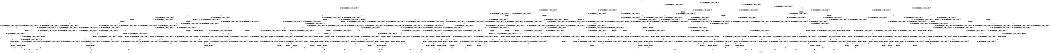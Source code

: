 digraph BCG {
size = "7, 10.5";
center = TRUE;
node [shape = circle];
0 [peripheries = 2];
0 -> 1 [label = "EX !0 !ATOMIC_EXCH_BRANCH (1, +1, TRUE, +0, 3, TRUE) !{0}"];
0 -> 2 [label = "EX !2 !ATOMIC_EXCH_BRANCH (1, +1, TRUE, +1, 1, FALSE) !{0}"];
0 -> 3 [label = "EX !1 !ATOMIC_EXCH_BRANCH (1, +0, TRUE, +0, 1, TRUE) !{0}"];
0 -> 4 [label = "EX !0 !ATOMIC_EXCH_BRANCH (1, +1, TRUE, +0, 3, TRUE) !{0}"];
1 -> 5 [label = "EX !2 !ATOMIC_EXCH_BRANCH (1, +1, TRUE, +1, 1, TRUE) !{0}"];
1 -> 6 [label = "EX !1 !ATOMIC_EXCH_BRANCH (1, +0, TRUE, +0, 1, FALSE) !{0}"];
1 -> 7 [label = "TERMINATE !0"];
2 -> 8 [label = "EX !0 !ATOMIC_EXCH_BRANCH (1, +1, TRUE, +0, 3, FALSE) !{0}"];
2 -> 9 [label = "EX !1 !ATOMIC_EXCH_BRANCH (1, +0, TRUE, +0, 1, FALSE) !{0}"];
2 -> 10 [label = "TERMINATE !2"];
2 -> 11 [label = "EX !0 !ATOMIC_EXCH_BRANCH (1, +1, TRUE, +0, 3, FALSE) !{0}"];
3 -> 3 [label = "EX !1 !ATOMIC_EXCH_BRANCH (1, +0, TRUE, +0, 1, TRUE) !{0}"];
3 -> 12 [label = "EX !0 !ATOMIC_EXCH_BRANCH (1, +1, TRUE, +0, 3, TRUE) !{0}"];
3 -> 13 [label = "EX !2 !ATOMIC_EXCH_BRANCH (1, +1, TRUE, +1, 1, FALSE) !{0}"];
3 -> 14 [label = "EX !0 !ATOMIC_EXCH_BRANCH (1, +1, TRUE, +0, 3, TRUE) !{0}"];
4 -> 15 [label = "EX !2 !ATOMIC_EXCH_BRANCH (1, +1, TRUE, +1, 1, TRUE) !{0}"];
4 -> 16 [label = "EX !1 !ATOMIC_EXCH_BRANCH (1, +0, TRUE, +0, 1, FALSE) !{0}"];
4 -> 17 [label = "TERMINATE !0"];
5 -> 5 [label = "EX !2 !ATOMIC_EXCH_BRANCH (1, +1, TRUE, +1, 1, TRUE) !{0}"];
5 -> 18 [label = "EX !1 !ATOMIC_EXCH_BRANCH (1, +0, TRUE, +0, 1, FALSE) !{0}"];
5 -> 19 [label = "TERMINATE !0"];
6 -> 20 [label = "EX !2 !ATOMIC_EXCH_BRANCH (1, +1, TRUE, +1, 1, FALSE) !{0}"];
6 -> 21 [label = "TERMINATE !0"];
6 -> 22 [label = "TERMINATE !1"];
7 -> 23 [label = "EX !2 !ATOMIC_EXCH_BRANCH (1, +1, TRUE, +1, 1, TRUE) !{1}"];
7 -> 24 [label = "EX !1 !ATOMIC_EXCH_BRANCH (1, +0, TRUE, +0, 1, FALSE) !{1}"];
7 -> 25 [label = "EX !1 !ATOMIC_EXCH_BRANCH (1, +0, TRUE, +0, 1, FALSE) !{1}"];
8 -> 26 [label = "EX !0 !ATOMIC_EXCH_BRANCH (1, +0, TRUE, +1, 1, TRUE) !{0}"];
8 -> 27 [label = "EX !1 !ATOMIC_EXCH_BRANCH (1, +0, TRUE, +0, 1, FALSE) !{0}"];
8 -> 28 [label = "TERMINATE !2"];
8 -> 29 [label = "EX !0 !ATOMIC_EXCH_BRANCH (1, +0, TRUE, +1, 1, TRUE) !{0}"];
9 -> 20 [label = "EX !0 !ATOMIC_EXCH_BRANCH (1, +1, TRUE, +0, 3, TRUE) !{0}"];
9 -> 30 [label = "TERMINATE !2"];
9 -> 31 [label = "TERMINATE !1"];
9 -> 32 [label = "EX !0 !ATOMIC_EXCH_BRANCH (1, +1, TRUE, +0, 3, TRUE) !{0}"];
10 -> 33 [label = "EX !0 !ATOMIC_EXCH_BRANCH (1, +1, TRUE, +0, 3, FALSE) !{0}"];
10 -> 34 [label = "EX !1 !ATOMIC_EXCH_BRANCH (1, +0, TRUE, +0, 1, FALSE) !{0}"];
10 -> 35 [label = "EX !0 !ATOMIC_EXCH_BRANCH (1, +1, TRUE, +0, 3, FALSE) !{0}"];
11 -> 36 [label = "EX !1 !ATOMIC_EXCH_BRANCH (1, +0, TRUE, +0, 1, FALSE) !{0}"];
11 -> 37 [label = "TERMINATE !2"];
11 -> 29 [label = "EX !0 !ATOMIC_EXCH_BRANCH (1, +0, TRUE, +1, 1, TRUE) !{0}"];
12 -> 6 [label = "EX !1 !ATOMIC_EXCH_BRANCH (1, +0, TRUE, +0, 1, FALSE) !{0}"];
12 -> 38 [label = "EX !2 !ATOMIC_EXCH_BRANCH (1, +1, TRUE, +1, 1, TRUE) !{0}"];
12 -> 39 [label = "TERMINATE !0"];
13 -> 9 [label = "EX !1 !ATOMIC_EXCH_BRANCH (1, +0, TRUE, +0, 1, FALSE) !{0}"];
13 -> 40 [label = "EX !0 !ATOMIC_EXCH_BRANCH (1, +1, TRUE, +0, 3, FALSE) !{0}"];
13 -> 41 [label = "TERMINATE !2"];
13 -> 42 [label = "EX !0 !ATOMIC_EXCH_BRANCH (1, +1, TRUE, +0, 3, FALSE) !{0}"];
14 -> 16 [label = "EX !1 !ATOMIC_EXCH_BRANCH (1, +0, TRUE, +0, 1, FALSE) !{0}"];
14 -> 43 [label = "EX !2 !ATOMIC_EXCH_BRANCH (1, +1, TRUE, +1, 1, TRUE) !{0}"];
14 -> 44 [label = "TERMINATE !0"];
15 -> 15 [label = "EX !2 !ATOMIC_EXCH_BRANCH (1, +1, TRUE, +1, 1, TRUE) !{0}"];
15 -> 45 [label = "EX !1 !ATOMIC_EXCH_BRANCH (1, +0, TRUE, +0, 1, FALSE) !{0}"];
15 -> 46 [label = "TERMINATE !0"];
16 -> 32 [label = "EX !2 !ATOMIC_EXCH_BRANCH (1, +1, TRUE, +1, 1, FALSE) !{0}"];
16 -> 47 [label = "TERMINATE !0"];
16 -> 48 [label = "TERMINATE !1"];
17 -> 49 [label = "EX !2 !ATOMIC_EXCH_BRANCH (1, +1, TRUE, +1, 1, TRUE) !{1}"];
17 -> 50 [label = "EX !1 !ATOMIC_EXCH_BRANCH (1, +0, TRUE, +0, 1, FALSE) !{1}"];
18 -> 20 [label = "EX !2 !ATOMIC_EXCH_BRANCH (1, +1, TRUE, +1, 1, FALSE) !{0}"];
18 -> 51 [label = "TERMINATE !0"];
18 -> 52 [label = "TERMINATE !1"];
19 -> 23 [label = "EX !2 !ATOMIC_EXCH_BRANCH (1, +1, TRUE, +1, 1, TRUE) !{1}"];
19 -> 53 [label = "EX !1 !ATOMIC_EXCH_BRANCH (1, +0, TRUE, +0, 1, FALSE) !{1}"];
19 -> 54 [label = "EX !1 !ATOMIC_EXCH_BRANCH (1, +0, TRUE, +0, 1, FALSE) !{1}"];
20 -> 55 [label = "TERMINATE !0"];
20 -> 56 [label = "TERMINATE !2"];
20 -> 57 [label = "TERMINATE !1"];
21 -> 58 [label = "EX !2 !ATOMIC_EXCH_BRANCH (1, +1, TRUE, +1, 1, FALSE) !{1}"];
21 -> 59 [label = "TERMINATE !1"];
22 -> 60 [label = "EX !2 !ATOMIC_EXCH_BRANCH (1, +1, TRUE, +1, 1, FALSE) !{0}"];
22 -> 61 [label = "TERMINATE !0"];
23 -> 23 [label = "EX !2 !ATOMIC_EXCH_BRANCH (1, +1, TRUE, +1, 1, TRUE) !{1}"];
23 -> 53 [label = "EX !1 !ATOMIC_EXCH_BRANCH (1, +0, TRUE, +0, 1, FALSE) !{1}"];
23 -> 54 [label = "EX !1 !ATOMIC_EXCH_BRANCH (1, +0, TRUE, +0, 1, FALSE) !{1}"];
24 -> 58 [label = "EX !2 !ATOMIC_EXCH_BRANCH (1, +1, TRUE, +1, 1, FALSE) !{1}"];
24 -> 59 [label = "TERMINATE !1"];
25 -> 62 [label = "EX !2 !ATOMIC_EXCH_BRANCH (1, +1, TRUE, +1, 1, FALSE) !{1}"];
25 -> 63 [label = "TERMINATE !1"];
26 -> 64 [label = "EX !0 !ATOMIC_EXCH_BRANCH (1, +1, TRUE, +0, 3, TRUE) !{0}"];
26 -> 65 [label = "EX !1 !ATOMIC_EXCH_BRANCH (1, +0, TRUE, +0, 1, TRUE) !{0}"];
26 -> 66 [label = "TERMINATE !2"];
26 -> 67 [label = "EX !0 !ATOMIC_EXCH_BRANCH (1, +1, TRUE, +0, 3, TRUE) !{0}"];
27 -> 68 [label = "EX !0 !ATOMIC_EXCH_BRANCH (1, +0, TRUE, +1, 1, FALSE) !{0}"];
27 -> 69 [label = "TERMINATE !2"];
27 -> 70 [label = "TERMINATE !1"];
27 -> 71 [label = "EX !0 !ATOMIC_EXCH_BRANCH (1, +0, TRUE, +1, 1, FALSE) !{0}"];
28 -> 72 [label = "EX !0 !ATOMIC_EXCH_BRANCH (1, +0, TRUE, +1, 1, TRUE) !{0}"];
28 -> 73 [label = "EX !1 !ATOMIC_EXCH_BRANCH (1, +0, TRUE, +0, 1, FALSE) !{0}"];
28 -> 74 [label = "EX !0 !ATOMIC_EXCH_BRANCH (1, +0, TRUE, +1, 1, TRUE) !{0}"];
29 -> 75 [label = "EX !1 !ATOMIC_EXCH_BRANCH (1, +0, TRUE, +0, 1, TRUE) !{0}"];
29 -> 76 [label = "TERMINATE !2"];
29 -> 67 [label = "EX !0 !ATOMIC_EXCH_BRANCH (1, +1, TRUE, +0, 3, TRUE) !{0}"];
30 -> 77 [label = "EX !0 !ATOMIC_EXCH_BRANCH (1, +1, TRUE, +0, 3, TRUE) !{0}"];
30 -> 78 [label = "TERMINATE !1"];
30 -> 79 [label = "EX !0 !ATOMIC_EXCH_BRANCH (1, +1, TRUE, +0, 3, TRUE) !{0}"];
31 -> 60 [label = "EX !0 !ATOMIC_EXCH_BRANCH (1, +1, TRUE, +0, 3, TRUE) !{0}"];
31 -> 80 [label = "TERMINATE !2"];
31 -> 81 [label = "EX !0 !ATOMIC_EXCH_BRANCH (1, +1, TRUE, +0, 3, TRUE) !{0}"];
32 -> 82 [label = "TERMINATE !0"];
32 -> 83 [label = "TERMINATE !2"];
32 -> 84 [label = "TERMINATE !1"];
33 -> 72 [label = "EX !0 !ATOMIC_EXCH_BRANCH (1, +0, TRUE, +1, 1, TRUE) !{0}"];
33 -> 73 [label = "EX !1 !ATOMIC_EXCH_BRANCH (1, +0, TRUE, +0, 1, FALSE) !{0}"];
33 -> 74 [label = "EX !0 !ATOMIC_EXCH_BRANCH (1, +0, TRUE, +1, 1, TRUE) !{0}"];
34 -> 77 [label = "EX !0 !ATOMIC_EXCH_BRANCH (1, +1, TRUE, +0, 3, TRUE) !{0}"];
34 -> 78 [label = "TERMINATE !1"];
34 -> 79 [label = "EX !0 !ATOMIC_EXCH_BRANCH (1, +1, TRUE, +0, 3, TRUE) !{0}"];
35 -> 85 [label = "EX !1 !ATOMIC_EXCH_BRANCH (1, +0, TRUE, +0, 1, FALSE) !{0}"];
35 -> 74 [label = "EX !0 !ATOMIC_EXCH_BRANCH (1, +0, TRUE, +1, 1, TRUE) !{0}"];
36 -> 86 [label = "TERMINATE !2"];
36 -> 87 [label = "TERMINATE !1"];
36 -> 71 [label = "EX !0 !ATOMIC_EXCH_BRANCH (1, +0, TRUE, +1, 1, FALSE) !{0}"];
37 -> 85 [label = "EX !1 !ATOMIC_EXCH_BRANCH (1, +0, TRUE, +0, 1, FALSE) !{0}"];
37 -> 74 [label = "EX !0 !ATOMIC_EXCH_BRANCH (1, +0, TRUE, +1, 1, TRUE) !{0}"];
38 -> 18 [label = "EX !1 !ATOMIC_EXCH_BRANCH (1, +0, TRUE, +0, 1, FALSE) !{0}"];
38 -> 38 [label = "EX !2 !ATOMIC_EXCH_BRANCH (1, +1, TRUE, +1, 1, TRUE) !{0}"];
38 -> 88 [label = "TERMINATE !0"];
39 -> 24 [label = "EX !1 !ATOMIC_EXCH_BRANCH (1, +0, TRUE, +0, 1, FALSE) !{1}"];
39 -> 89 [label = "EX !2 !ATOMIC_EXCH_BRANCH (1, +1, TRUE, +1, 1, TRUE) !{1}"];
39 -> 25 [label = "EX !1 !ATOMIC_EXCH_BRANCH (1, +0, TRUE, +0, 1, FALSE) !{1}"];
40 -> 90 [label = "EX !0 !ATOMIC_EXCH_BRANCH (1, +0, TRUE, +1, 1, TRUE) !{0}"];
40 -> 27 [label = "EX !1 !ATOMIC_EXCH_BRANCH (1, +0, TRUE, +0, 1, FALSE) !{0}"];
40 -> 91 [label = "TERMINATE !2"];
40 -> 92 [label = "EX !0 !ATOMIC_EXCH_BRANCH (1, +0, TRUE, +1, 1, TRUE) !{0}"];
41 -> 34 [label = "EX !1 !ATOMIC_EXCH_BRANCH (1, +0, TRUE, +0, 1, FALSE) !{0}"];
41 -> 93 [label = "EX !0 !ATOMIC_EXCH_BRANCH (1, +1, TRUE, +0, 3, FALSE) !{0}"];
41 -> 94 [label = "EX !0 !ATOMIC_EXCH_BRANCH (1, +1, TRUE, +0, 3, FALSE) !{0}"];
42 -> 36 [label = "EX !1 !ATOMIC_EXCH_BRANCH (1, +0, TRUE, +0, 1, FALSE) !{0}"];
42 -> 95 [label = "TERMINATE !2"];
42 -> 92 [label = "EX !0 !ATOMIC_EXCH_BRANCH (1, +0, TRUE, +1, 1, TRUE) !{0}"];
43 -> 45 [label = "EX !1 !ATOMIC_EXCH_BRANCH (1, +0, TRUE, +0, 1, FALSE) !{0}"];
43 -> 43 [label = "EX !2 !ATOMIC_EXCH_BRANCH (1, +1, TRUE, +1, 1, TRUE) !{0}"];
43 -> 96 [label = "TERMINATE !0"];
44 -> 50 [label = "EX !1 !ATOMIC_EXCH_BRANCH (1, +0, TRUE, +0, 1, FALSE) !{1}"];
44 -> 97 [label = "EX !2 !ATOMIC_EXCH_BRANCH (1, +1, TRUE, +1, 1, TRUE) !{1}"];
45 -> 32 [label = "EX !2 !ATOMIC_EXCH_BRANCH (1, +1, TRUE, +1, 1, FALSE) !{0}"];
45 -> 98 [label = "TERMINATE !0"];
45 -> 99 [label = "TERMINATE !1"];
46 -> 49 [label = "EX !2 !ATOMIC_EXCH_BRANCH (1, +1, TRUE, +1, 1, TRUE) !{1}"];
46 -> 100 [label = "EX !1 !ATOMIC_EXCH_BRANCH (1, +0, TRUE, +0, 1, FALSE) !{1}"];
47 -> 101 [label = "EX !2 !ATOMIC_EXCH_BRANCH (1, +1, TRUE, +1, 1, FALSE) !{1}"];
47 -> 102 [label = "TERMINATE !1"];
48 -> 81 [label = "EX !2 !ATOMIC_EXCH_BRANCH (1, +1, TRUE, +1, 1, FALSE) !{0}"];
48 -> 103 [label = "TERMINATE !0"];
49 -> 49 [label = "EX !2 !ATOMIC_EXCH_BRANCH (1, +1, TRUE, +1, 1, TRUE) !{1}"];
49 -> 100 [label = "EX !1 !ATOMIC_EXCH_BRANCH (1, +0, TRUE, +0, 1, FALSE) !{1}"];
50 -> 101 [label = "EX !2 !ATOMIC_EXCH_BRANCH (1, +1, TRUE, +1, 1, FALSE) !{1}"];
50 -> 102 [label = "TERMINATE !1"];
51 -> 58 [label = "EX !2 !ATOMIC_EXCH_BRANCH (1, +1, TRUE, +1, 1, FALSE) !{1}"];
51 -> 104 [label = "TERMINATE !1"];
52 -> 60 [label = "EX !2 !ATOMIC_EXCH_BRANCH (1, +1, TRUE, +1, 1, FALSE) !{0}"];
52 -> 105 [label = "TERMINATE !0"];
53 -> 58 [label = "EX !2 !ATOMIC_EXCH_BRANCH (1, +1, TRUE, +1, 1, FALSE) !{1}"];
53 -> 104 [label = "TERMINATE !1"];
54 -> 62 [label = "EX !2 !ATOMIC_EXCH_BRANCH (1, +1, TRUE, +1, 1, FALSE) !{1}"];
54 -> 106 [label = "TERMINATE !1"];
55 -> 107 [label = "TERMINATE !2"];
55 -> 108 [label = "TERMINATE !1"];
56 -> 109 [label = "TERMINATE !0"];
56 -> 110 [label = "TERMINATE !1"];
57 -> 111 [label = "TERMINATE !0"];
57 -> 112 [label = "TERMINATE !2"];
58 -> 107 [label = "TERMINATE !2"];
58 -> 108 [label = "TERMINATE !1"];
59 -> 113 [label = "EX !2 !ATOMIC_EXCH_BRANCH (1, +1, TRUE, +1, 1, FALSE) !{2}"];
59 -> 114 [label = "EX !2 !ATOMIC_EXCH_BRANCH (1, +1, TRUE, +1, 1, FALSE) !{2}"];
60 -> 111 [label = "TERMINATE !0"];
60 -> 112 [label = "TERMINATE !2"];
61 -> 113 [label = "EX !2 !ATOMIC_EXCH_BRANCH (1, +1, TRUE, +1, 1, FALSE) !{2}"];
61 -> 114 [label = "EX !2 !ATOMIC_EXCH_BRANCH (1, +1, TRUE, +1, 1, FALSE) !{2}"];
62 -> 115 [label = "TERMINATE !2"];
62 -> 116 [label = "TERMINATE !1"];
63 -> 117 [label = "EX !2 !ATOMIC_EXCH_BRANCH (1, +1, TRUE, +1, 1, FALSE) !{2}"];
64 -> 118 [label = "EX !1 !ATOMIC_EXCH_BRANCH (1, +0, TRUE, +0, 1, FALSE) !{0}"];
64 -> 119 [label = "TERMINATE !0"];
64 -> 120 [label = "TERMINATE !2"];
65 -> 121 [label = "EX !0 !ATOMIC_EXCH_BRANCH (1, +1, TRUE, +0, 3, TRUE) !{0}"];
65 -> 65 [label = "EX !1 !ATOMIC_EXCH_BRANCH (1, +0, TRUE, +0, 1, TRUE) !{0}"];
65 -> 122 [label = "TERMINATE !2"];
65 -> 123 [label = "EX !0 !ATOMIC_EXCH_BRANCH (1, +1, TRUE, +0, 3, TRUE) !{0}"];
66 -> 124 [label = "EX !0 !ATOMIC_EXCH_BRANCH (1, +1, TRUE, +0, 3, TRUE) !{0}"];
66 -> 125 [label = "EX !1 !ATOMIC_EXCH_BRANCH (1, +0, TRUE, +0, 1, TRUE) !{0}"];
66 -> 126 [label = "EX !0 !ATOMIC_EXCH_BRANCH (1, +1, TRUE, +0, 3, TRUE) !{0}"];
67 -> 127 [label = "EX !1 !ATOMIC_EXCH_BRANCH (1, +0, TRUE, +0, 1, FALSE) !{0}"];
67 -> 128 [label = "TERMINATE !0"];
67 -> 129 [label = "TERMINATE !2"];
68 -> 130 [label = "TERMINATE !0"];
68 -> 131 [label = "TERMINATE !2"];
68 -> 132 [label = "TERMINATE !1"];
69 -> 133 [label = "EX !0 !ATOMIC_EXCH_BRANCH (1, +0, TRUE, +1, 1, FALSE) !{0}"];
69 -> 134 [label = "TERMINATE !1"];
69 -> 135 [label = "EX !0 !ATOMIC_EXCH_BRANCH (1, +0, TRUE, +1, 1, FALSE) !{0}"];
70 -> 136 [label = "EX !0 !ATOMIC_EXCH_BRANCH (1, +0, TRUE, +1, 1, FALSE) !{0}"];
70 -> 137 [label = "TERMINATE !2"];
70 -> 138 [label = "EX !0 !ATOMIC_EXCH_BRANCH (1, +0, TRUE, +1, 1, FALSE) !{0}"];
71 -> 139 [label = "TERMINATE !0"];
71 -> 140 [label = "TERMINATE !2"];
71 -> 141 [label = "TERMINATE !1"];
72 -> 124 [label = "EX !0 !ATOMIC_EXCH_BRANCH (1, +1, TRUE, +0, 3, TRUE) !{0}"];
72 -> 125 [label = "EX !1 !ATOMIC_EXCH_BRANCH (1, +0, TRUE, +0, 1, TRUE) !{0}"];
72 -> 126 [label = "EX !0 !ATOMIC_EXCH_BRANCH (1, +1, TRUE, +0, 3, TRUE) !{0}"];
73 -> 133 [label = "EX !0 !ATOMIC_EXCH_BRANCH (1, +0, TRUE, +1, 1, FALSE) !{0}"];
73 -> 134 [label = "TERMINATE !1"];
73 -> 135 [label = "EX !0 !ATOMIC_EXCH_BRANCH (1, +0, TRUE, +1, 1, FALSE) !{0}"];
74 -> 142 [label = "EX !1 !ATOMIC_EXCH_BRANCH (1, +0, TRUE, +0, 1, TRUE) !{0}"];
74 -> 126 [label = "EX !0 !ATOMIC_EXCH_BRANCH (1, +1, TRUE, +0, 3, TRUE) !{0}"];
75 -> 75 [label = "EX !1 !ATOMIC_EXCH_BRANCH (1, +0, TRUE, +0, 1, TRUE) !{0}"];
75 -> 143 [label = "TERMINATE !2"];
75 -> 123 [label = "EX !0 !ATOMIC_EXCH_BRANCH (1, +1, TRUE, +0, 3, TRUE) !{0}"];
76 -> 142 [label = "EX !1 !ATOMIC_EXCH_BRANCH (1, +0, TRUE, +0, 1, TRUE) !{0}"];
76 -> 126 [label = "EX !0 !ATOMIC_EXCH_BRANCH (1, +1, TRUE, +0, 3, TRUE) !{0}"];
77 -> 109 [label = "TERMINATE !0"];
77 -> 110 [label = "TERMINATE !1"];
78 -> 144 [label = "EX !0 !ATOMIC_EXCH_BRANCH (1, +1, TRUE, +0, 3, TRUE) !{0}"];
78 -> 145 [label = "EX !0 !ATOMIC_EXCH_BRANCH (1, +1, TRUE, +0, 3, TRUE) !{0}"];
79 -> 146 [label = "TERMINATE !0"];
79 -> 147 [label = "TERMINATE !1"];
80 -> 144 [label = "EX !0 !ATOMIC_EXCH_BRANCH (1, +1, TRUE, +0, 3, TRUE) !{0}"];
80 -> 145 [label = "EX !0 !ATOMIC_EXCH_BRANCH (1, +1, TRUE, +0, 3, TRUE) !{0}"];
81 -> 148 [label = "TERMINATE !0"];
81 -> 149 [label = "TERMINATE !2"];
82 -> 150 [label = "TERMINATE !2"];
82 -> 151 [label = "TERMINATE !1"];
83 -> 146 [label = "TERMINATE !0"];
83 -> 147 [label = "TERMINATE !1"];
84 -> 148 [label = "TERMINATE !0"];
84 -> 149 [label = "TERMINATE !2"];
85 -> 152 [label = "TERMINATE !1"];
85 -> 135 [label = "EX !0 !ATOMIC_EXCH_BRANCH (1, +0, TRUE, +1, 1, FALSE) !{0}"];
86 -> 152 [label = "TERMINATE !1"];
86 -> 135 [label = "EX !0 !ATOMIC_EXCH_BRANCH (1, +0, TRUE, +1, 1, FALSE) !{0}"];
87 -> 153 [label = "TERMINATE !2"];
87 -> 138 [label = "EX !0 !ATOMIC_EXCH_BRANCH (1, +0, TRUE, +1, 1, FALSE) !{0}"];
88 -> 53 [label = "EX !1 !ATOMIC_EXCH_BRANCH (1, +0, TRUE, +0, 1, FALSE) !{1}"];
88 -> 89 [label = "EX !2 !ATOMIC_EXCH_BRANCH (1, +1, TRUE, +1, 1, TRUE) !{1}"];
88 -> 54 [label = "EX !1 !ATOMIC_EXCH_BRANCH (1, +0, TRUE, +0, 1, FALSE) !{1}"];
89 -> 53 [label = "EX !1 !ATOMIC_EXCH_BRANCH (1, +0, TRUE, +0, 1, FALSE) !{1}"];
89 -> 89 [label = "EX !2 !ATOMIC_EXCH_BRANCH (1, +1, TRUE, +1, 1, TRUE) !{1}"];
89 -> 54 [label = "EX !1 !ATOMIC_EXCH_BRANCH (1, +0, TRUE, +0, 1, FALSE) !{1}"];
90 -> 121 [label = "EX !0 !ATOMIC_EXCH_BRANCH (1, +1, TRUE, +0, 3, TRUE) !{0}"];
90 -> 65 [label = "EX !1 !ATOMIC_EXCH_BRANCH (1, +0, TRUE, +0, 1, TRUE) !{0}"];
90 -> 122 [label = "TERMINATE !2"];
90 -> 123 [label = "EX !0 !ATOMIC_EXCH_BRANCH (1, +1, TRUE, +0, 3, TRUE) !{0}"];
91 -> 154 [label = "EX !0 !ATOMIC_EXCH_BRANCH (1, +0, TRUE, +1, 1, TRUE) !{0}"];
91 -> 73 [label = "EX !1 !ATOMIC_EXCH_BRANCH (1, +0, TRUE, +0, 1, FALSE) !{0}"];
91 -> 155 [label = "EX !0 !ATOMIC_EXCH_BRANCH (1, +0, TRUE, +1, 1, TRUE) !{0}"];
92 -> 75 [label = "EX !1 !ATOMIC_EXCH_BRANCH (1, +0, TRUE, +0, 1, TRUE) !{0}"];
92 -> 143 [label = "TERMINATE !2"];
92 -> 123 [label = "EX !0 !ATOMIC_EXCH_BRANCH (1, +1, TRUE, +0, 3, TRUE) !{0}"];
93 -> 154 [label = "EX !0 !ATOMIC_EXCH_BRANCH (1, +0, TRUE, +1, 1, TRUE) !{0}"];
93 -> 73 [label = "EX !1 !ATOMIC_EXCH_BRANCH (1, +0, TRUE, +0, 1, FALSE) !{0}"];
93 -> 155 [label = "EX !0 !ATOMIC_EXCH_BRANCH (1, +0, TRUE, +1, 1, TRUE) !{0}"];
94 -> 85 [label = "EX !1 !ATOMIC_EXCH_BRANCH (1, +0, TRUE, +0, 1, FALSE) !{0}"];
94 -> 155 [label = "EX !0 !ATOMIC_EXCH_BRANCH (1, +0, TRUE, +1, 1, TRUE) !{0}"];
95 -> 85 [label = "EX !1 !ATOMIC_EXCH_BRANCH (1, +0, TRUE, +0, 1, FALSE) !{0}"];
95 -> 155 [label = "EX !0 !ATOMIC_EXCH_BRANCH (1, +0, TRUE, +1, 1, TRUE) !{0}"];
96 -> 100 [label = "EX !1 !ATOMIC_EXCH_BRANCH (1, +0, TRUE, +0, 1, FALSE) !{1}"];
96 -> 97 [label = "EX !2 !ATOMIC_EXCH_BRANCH (1, +1, TRUE, +1, 1, TRUE) !{1}"];
97 -> 100 [label = "EX !1 !ATOMIC_EXCH_BRANCH (1, +0, TRUE, +0, 1, FALSE) !{1}"];
97 -> 97 [label = "EX !2 !ATOMIC_EXCH_BRANCH (1, +1, TRUE, +1, 1, TRUE) !{1}"];
98 -> 101 [label = "EX !2 !ATOMIC_EXCH_BRANCH (1, +1, TRUE, +1, 1, FALSE) !{1}"];
98 -> 156 [label = "TERMINATE !1"];
99 -> 81 [label = "EX !2 !ATOMIC_EXCH_BRANCH (1, +1, TRUE, +1, 1, FALSE) !{0}"];
99 -> 157 [label = "TERMINATE !0"];
100 -> 101 [label = "EX !2 !ATOMIC_EXCH_BRANCH (1, +1, TRUE, +1, 1, FALSE) !{1}"];
100 -> 156 [label = "TERMINATE !1"];
101 -> 150 [label = "TERMINATE !2"];
101 -> 151 [label = "TERMINATE !1"];
102 -> 158 [label = "EX !2 !ATOMIC_EXCH_BRANCH (1, +1, TRUE, +1, 1, FALSE) !{2}"];
103 -> 158 [label = "EX !2 !ATOMIC_EXCH_BRANCH (1, +1, TRUE, +1, 1, FALSE) !{2}"];
104 -> 113 [label = "EX !2 !ATOMIC_EXCH_BRANCH (1, +1, TRUE, +1, 1, FALSE) !{2}"];
104 -> 114 [label = "EX !2 !ATOMIC_EXCH_BRANCH (1, +1, TRUE, +1, 1, FALSE) !{2}"];
105 -> 113 [label = "EX !2 !ATOMIC_EXCH_BRANCH (1, +1, TRUE, +1, 1, FALSE) !{2}"];
105 -> 114 [label = "EX !2 !ATOMIC_EXCH_BRANCH (1, +1, TRUE, +1, 1, FALSE) !{2}"];
106 -> 117 [label = "EX !2 !ATOMIC_EXCH_BRANCH (1, +1, TRUE, +1, 1, FALSE) !{2}"];
107 -> 159 [label = "TERMINATE !1"];
108 -> 160 [label = "TERMINATE !2"];
109 -> 161 [label = "TERMINATE !1"];
110 -> 162 [label = "TERMINATE !0"];
111 -> 160 [label = "TERMINATE !2"];
112 -> 162 [label = "TERMINATE !0"];
113 -> 160 [label = "TERMINATE !2"];
114 -> 163 [label = "TERMINATE !2"];
115 -> 164 [label = "TERMINATE !1"];
116 -> 165 [label = "TERMINATE !2"];
117 -> 165 [label = "TERMINATE !2"];
118 -> 130 [label = "TERMINATE !0"];
118 -> 131 [label = "TERMINATE !2"];
118 -> 132 [label = "TERMINATE !1"];
119 -> 166 [label = "EX !1 !ATOMIC_EXCH_BRANCH (1, +0, TRUE, +0, 1, FALSE) !{1}"];
119 -> 167 [label = "TERMINATE !2"];
119 -> 168 [label = "EX !1 !ATOMIC_EXCH_BRANCH (1, +0, TRUE, +0, 1, FALSE) !{1}"];
120 -> 169 [label = "EX !1 !ATOMIC_EXCH_BRANCH (1, +0, TRUE, +0, 1, FALSE) !{0}"];
120 -> 170 [label = "TERMINATE !0"];
121 -> 118 [label = "EX !1 !ATOMIC_EXCH_BRANCH (1, +0, TRUE, +0, 1, FALSE) !{0}"];
121 -> 171 [label = "TERMINATE !0"];
121 -> 172 [label = "TERMINATE !2"];
122 -> 173 [label = "EX !0 !ATOMIC_EXCH_BRANCH (1, +1, TRUE, +0, 3, TRUE) !{0}"];
122 -> 125 [label = "EX !1 !ATOMIC_EXCH_BRANCH (1, +0, TRUE, +0, 1, TRUE) !{0}"];
122 -> 174 [label = "EX !0 !ATOMIC_EXCH_BRANCH (1, +1, TRUE, +0, 3, TRUE) !{0}"];
123 -> 127 [label = "EX !1 !ATOMIC_EXCH_BRANCH (1, +0, TRUE, +0, 1, FALSE) !{0}"];
123 -> 175 [label = "TERMINATE !0"];
123 -> 176 [label = "TERMINATE !2"];
124 -> 169 [label = "EX !1 !ATOMIC_EXCH_BRANCH (1, +0, TRUE, +0, 1, FALSE) !{0}"];
124 -> 170 [label = "TERMINATE !0"];
125 -> 173 [label = "EX !0 !ATOMIC_EXCH_BRANCH (1, +1, TRUE, +0, 3, TRUE) !{0}"];
125 -> 125 [label = "EX !1 !ATOMIC_EXCH_BRANCH (1, +0, TRUE, +0, 1, TRUE) !{0}"];
125 -> 174 [label = "EX !0 !ATOMIC_EXCH_BRANCH (1, +1, TRUE, +0, 3, TRUE) !{0}"];
126 -> 177 [label = "EX !1 !ATOMIC_EXCH_BRANCH (1, +0, TRUE, +0, 1, FALSE) !{0}"];
126 -> 178 [label = "TERMINATE !0"];
127 -> 139 [label = "TERMINATE !0"];
127 -> 140 [label = "TERMINATE !2"];
127 -> 141 [label = "TERMINATE !1"];
128 -> 179 [label = "EX !1 !ATOMIC_EXCH_BRANCH (1, +0, TRUE, +0, 1, FALSE) !{1}"];
128 -> 180 [label = "TERMINATE !2"];
129 -> 177 [label = "EX !1 !ATOMIC_EXCH_BRANCH (1, +0, TRUE, +0, 1, FALSE) !{0}"];
129 -> 178 [label = "TERMINATE !0"];
130 -> 181 [label = "TERMINATE !2"];
130 -> 182 [label = "TERMINATE !1"];
131 -> 183 [label = "TERMINATE !0"];
131 -> 184 [label = "TERMINATE !1"];
132 -> 185 [label = "TERMINATE !0"];
132 -> 186 [label = "TERMINATE !2"];
133 -> 183 [label = "TERMINATE !0"];
133 -> 184 [label = "TERMINATE !1"];
134 -> 187 [label = "EX !0 !ATOMIC_EXCH_BRANCH (1, +0, TRUE, +1, 1, FALSE) !{0}"];
134 -> 188 [label = "EX !0 !ATOMIC_EXCH_BRANCH (1, +0, TRUE, +1, 1, FALSE) !{0}"];
135 -> 189 [label = "TERMINATE !0"];
135 -> 190 [label = "TERMINATE !1"];
136 -> 185 [label = "TERMINATE !0"];
136 -> 186 [label = "TERMINATE !2"];
137 -> 187 [label = "EX !0 !ATOMIC_EXCH_BRANCH (1, +0, TRUE, +1, 1, FALSE) !{0}"];
137 -> 188 [label = "EX !0 !ATOMIC_EXCH_BRANCH (1, +0, TRUE, +1, 1, FALSE) !{0}"];
138 -> 191 [label = "TERMINATE !0"];
138 -> 192 [label = "TERMINATE !2"];
139 -> 193 [label = "TERMINATE !2"];
139 -> 194 [label = "TERMINATE !1"];
140 -> 189 [label = "TERMINATE !0"];
140 -> 190 [label = "TERMINATE !1"];
141 -> 191 [label = "TERMINATE !0"];
141 -> 192 [label = "TERMINATE !2"];
142 -> 142 [label = "EX !1 !ATOMIC_EXCH_BRANCH (1, +0, TRUE, +0, 1, TRUE) !{0}"];
142 -> 174 [label = "EX !0 !ATOMIC_EXCH_BRANCH (1, +1, TRUE, +0, 3, TRUE) !{0}"];
143 -> 142 [label = "EX !1 !ATOMIC_EXCH_BRANCH (1, +0, TRUE, +0, 1, TRUE) !{0}"];
143 -> 174 [label = "EX !0 !ATOMIC_EXCH_BRANCH (1, +1, TRUE, +0, 3, TRUE) !{0}"];
144 -> 162 [label = "TERMINATE !0"];
145 -> 195 [label = "TERMINATE !0"];
146 -> 196 [label = "TERMINATE !1"];
147 -> 195 [label = "TERMINATE !0"];
148 -> 197 [label = "TERMINATE !2"];
149 -> 195 [label = "TERMINATE !0"];
150 -> 198 [label = "TERMINATE !1"];
151 -> 197 [label = "TERMINATE !2"];
152 -> 188 [label = "EX !0 !ATOMIC_EXCH_BRANCH (1, +0, TRUE, +1, 1, FALSE) !{0}"];
153 -> 188 [label = "EX !0 !ATOMIC_EXCH_BRANCH (1, +0, TRUE, +1, 1, FALSE) !{0}"];
154 -> 173 [label = "EX !0 !ATOMIC_EXCH_BRANCH (1, +1, TRUE, +0, 3, TRUE) !{0}"];
154 -> 125 [label = "EX !1 !ATOMIC_EXCH_BRANCH (1, +0, TRUE, +0, 1, TRUE) !{0}"];
154 -> 174 [label = "EX !0 !ATOMIC_EXCH_BRANCH (1, +1, TRUE, +0, 3, TRUE) !{0}"];
155 -> 142 [label = "EX !1 !ATOMIC_EXCH_BRANCH (1, +0, TRUE, +0, 1, TRUE) !{0}"];
155 -> 174 [label = "EX !0 !ATOMIC_EXCH_BRANCH (1, +1, TRUE, +0, 3, TRUE) !{0}"];
156 -> 158 [label = "EX !2 !ATOMIC_EXCH_BRANCH (1, +1, TRUE, +1, 1, FALSE) !{2}"];
157 -> 158 [label = "EX !2 !ATOMIC_EXCH_BRANCH (1, +1, TRUE, +1, 1, FALSE) !{2}"];
158 -> 197 [label = "TERMINATE !2"];
159 -> 199 [label = "exit"];
160 -> 199 [label = "exit"];
161 -> 199 [label = "exit"];
162 -> 199 [label = "exit"];
163 -> 200 [label = "exit"];
164 -> 201 [label = "exit"];
165 -> 201 [label = "exit"];
166 -> 181 [label = "TERMINATE !2"];
166 -> 182 [label = "TERMINATE !1"];
167 -> 202 [label = "EX !1 !ATOMIC_EXCH_BRANCH (1, +0, TRUE, +0, 1, FALSE) !{1}"];
167 -> 203 [label = "EX !1 !ATOMIC_EXCH_BRANCH (1, +0, TRUE, +0, 1, FALSE) !{1}"];
168 -> 204 [label = "TERMINATE !2"];
168 -> 205 [label = "TERMINATE !1"];
169 -> 183 [label = "TERMINATE !0"];
169 -> 184 [label = "TERMINATE !1"];
170 -> 206 [label = "EX !1 !ATOMIC_EXCH_BRANCH (1, +0, TRUE, +0, 1, FALSE) !{2}"];
171 -> 166 [label = "EX !1 !ATOMIC_EXCH_BRANCH (1, +0, TRUE, +0, 1, FALSE) !{1}"];
171 -> 207 [label = "TERMINATE !2"];
171 -> 168 [label = "EX !1 !ATOMIC_EXCH_BRANCH (1, +0, TRUE, +0, 1, FALSE) !{1}"];
172 -> 169 [label = "EX !1 !ATOMIC_EXCH_BRANCH (1, +0, TRUE, +0, 1, FALSE) !{0}"];
172 -> 208 [label = "TERMINATE !0"];
173 -> 169 [label = "EX !1 !ATOMIC_EXCH_BRANCH (1, +0, TRUE, +0, 1, FALSE) !{0}"];
173 -> 208 [label = "TERMINATE !0"];
174 -> 177 [label = "EX !1 !ATOMIC_EXCH_BRANCH (1, +0, TRUE, +0, 1, FALSE) !{0}"];
174 -> 209 [label = "TERMINATE !0"];
175 -> 179 [label = "EX !1 !ATOMIC_EXCH_BRANCH (1, +0, TRUE, +0, 1, FALSE) !{1}"];
175 -> 210 [label = "TERMINATE !2"];
176 -> 177 [label = "EX !1 !ATOMIC_EXCH_BRANCH (1, +0, TRUE, +0, 1, FALSE) !{0}"];
176 -> 209 [label = "TERMINATE !0"];
177 -> 189 [label = "TERMINATE !0"];
177 -> 190 [label = "TERMINATE !1"];
178 -> 211 [label = "EX !1 !ATOMIC_EXCH_BRANCH (1, +0, TRUE, +0, 1, FALSE) !{2}"];
179 -> 193 [label = "TERMINATE !2"];
179 -> 194 [label = "TERMINATE !1"];
180 -> 212 [label = "EX !1 !ATOMIC_EXCH_BRANCH (1, +0, TRUE, +0, 1, FALSE) !{1}"];
181 -> 213 [label = "TERMINATE !1"];
182 -> 214 [label = "TERMINATE !2"];
183 -> 215 [label = "TERMINATE !1"];
184 -> 216 [label = "TERMINATE !0"];
185 -> 214 [label = "TERMINATE !2"];
186 -> 216 [label = "TERMINATE !0"];
187 -> 216 [label = "TERMINATE !0"];
188 -> 217 [label = "TERMINATE !0"];
189 -> 218 [label = "TERMINATE !1"];
190 -> 217 [label = "TERMINATE !0"];
191 -> 219 [label = "TERMINATE !2"];
192 -> 217 [label = "TERMINATE !0"];
193 -> 220 [label = "TERMINATE !1"];
194 -> 219 [label = "TERMINATE !2"];
195 -> 221 [label = "exit"];
196 -> 221 [label = "exit"];
197 -> 221 [label = "exit"];
198 -> 221 [label = "exit"];
202 -> 213 [label = "TERMINATE !1"];
203 -> 222 [label = "TERMINATE !1"];
204 -> 222 [label = "TERMINATE !1"];
205 -> 223 [label = "TERMINATE !2"];
206 -> 215 [label = "TERMINATE !1"];
207 -> 202 [label = "EX !1 !ATOMIC_EXCH_BRANCH (1, +0, TRUE, +0, 1, FALSE) !{1}"];
207 -> 203 [label = "EX !1 !ATOMIC_EXCH_BRANCH (1, +0, TRUE, +0, 1, FALSE) !{1}"];
208 -> 206 [label = "EX !1 !ATOMIC_EXCH_BRANCH (1, +0, TRUE, +0, 1, FALSE) !{2}"];
209 -> 211 [label = "EX !1 !ATOMIC_EXCH_BRANCH (1, +0, TRUE, +0, 1, FALSE) !{2}"];
210 -> 212 [label = "EX !1 !ATOMIC_EXCH_BRANCH (1, +0, TRUE, +0, 1, FALSE) !{1}"];
211 -> 218 [label = "TERMINATE !1"];
212 -> 220 [label = "TERMINATE !1"];
213 -> 199 [label = "exit"];
214 -> 199 [label = "exit"];
215 -> 199 [label = "exit"];
216 -> 199 [label = "exit"];
217 -> 221 [label = "exit"];
218 -> 221 [label = "exit"];
219 -> 221 [label = "exit"];
220 -> 221 [label = "exit"];
222 -> 201 [label = "exit"];
223 -> 201 [label = "exit"];
}
